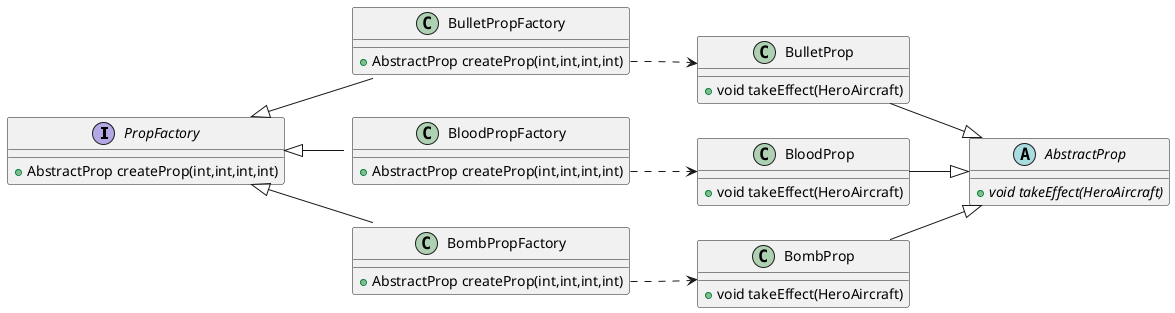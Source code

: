 @startuml PropFactory
left to right direction

interface PropFactory {
+ AbstractProp createProp(int,int,int,int)
}

together {
class BulletPropFactory {
+ AbstractProp createProp(int,int,int,int)
}

class BloodPropFactory {
+ AbstractProp createProp(int,int,int,int)
}

class BombPropFactory {
+ AbstractProp createProp(int,int,int,int)
}
}



abstract class AbstractProp {
+ {abstract}void takeEffect(HeroAircraft)
}
together {
class BulletProp {
+ void takeEffect(HeroAircraft)
}

class BombProp {
+ void takeEffect(HeroAircraft)
}

class BloodProp {
+ void takeEffect(HeroAircraft)
}



BombProp --|> AbstractProp
BloodProp --|> AbstractProp
BulletProp --|> AbstractProp

PropFactory <|-- BulletPropFactory
PropFactory <|-- BombPropFactory
PropFactory <|-- BloodPropFactory
BombPropFactory::AbstractProp ..> BombProp
BloodPropFactory::AbstractProp  ..> BloodProp
BulletPropFactory::AbstractProp  ..> BulletProp


@enduml